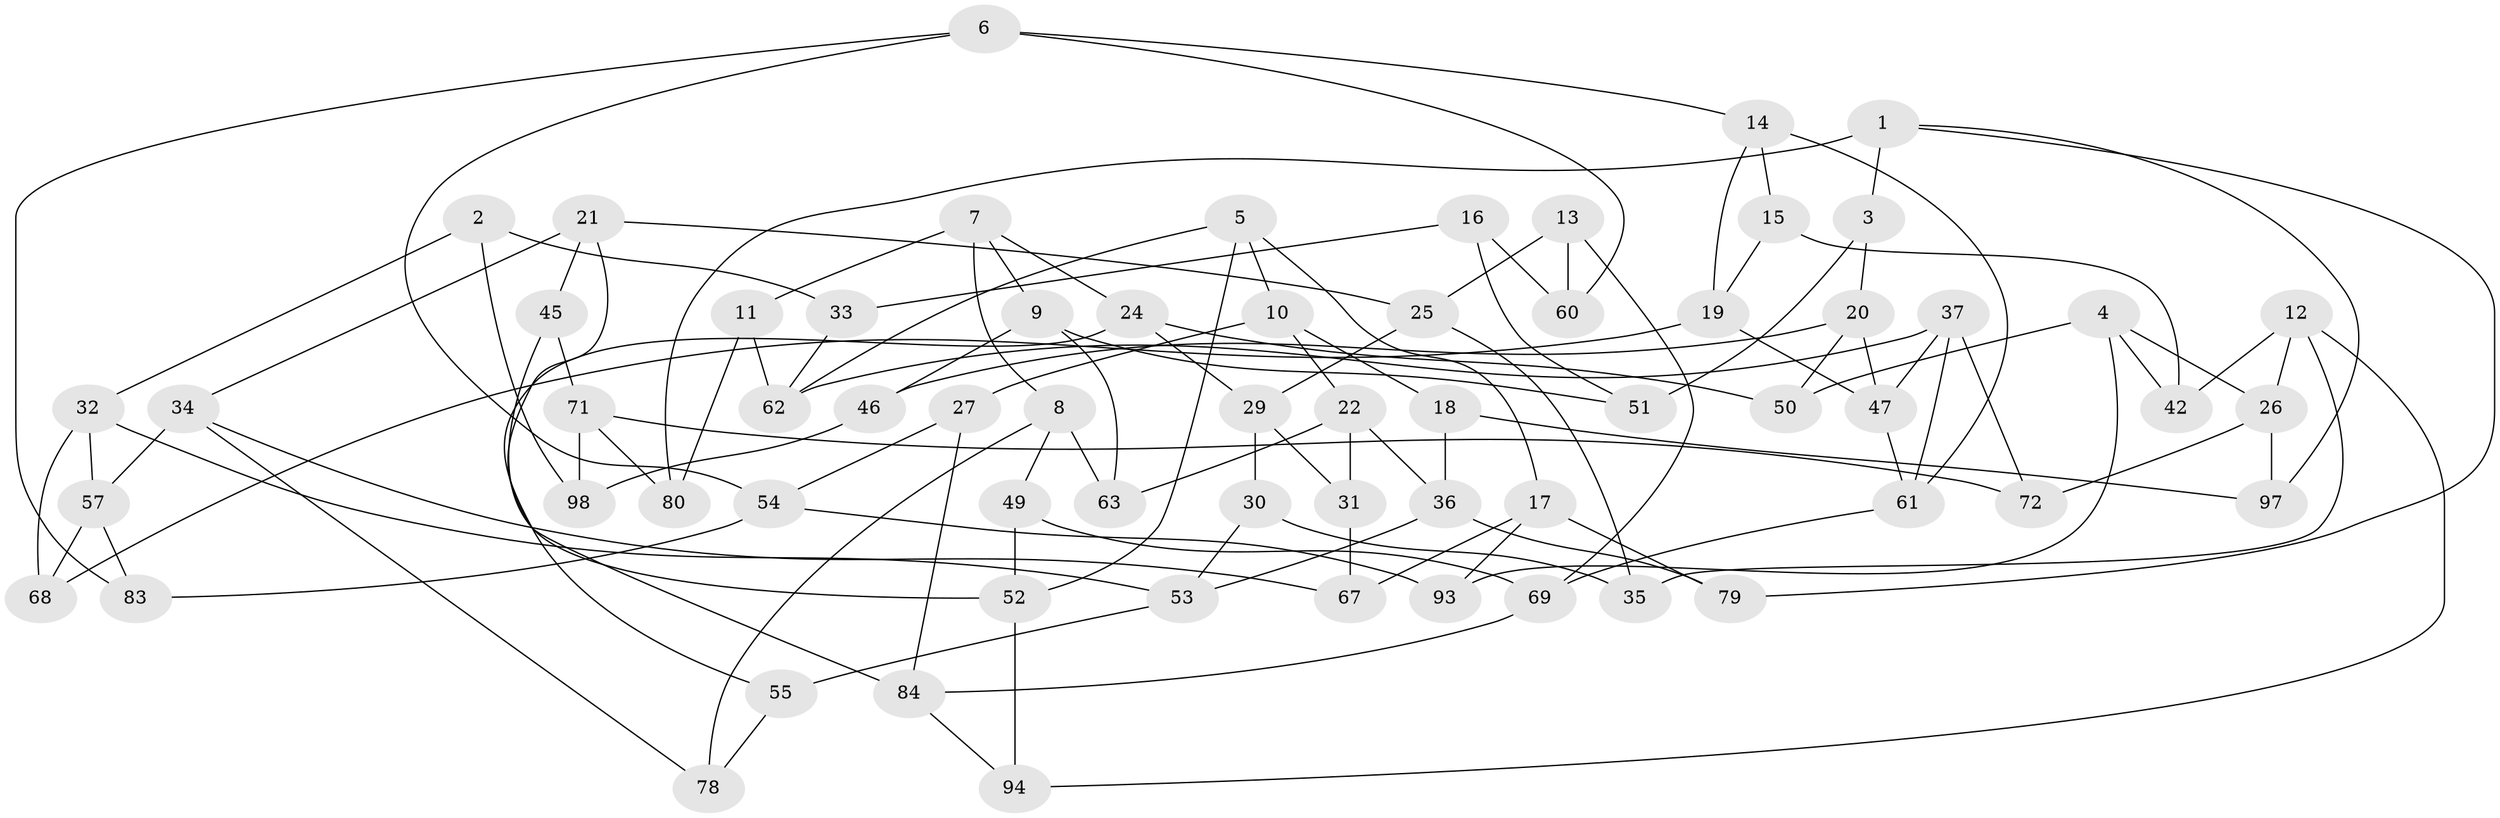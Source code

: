 // original degree distribution, {3: 1.0}
// Generated by graph-tools (version 1.1) at 2025/39/02/21/25 10:39:00]
// undirected, 65 vertices, 114 edges
graph export_dot {
graph [start="1"]
  node [color=gray90,style=filled];
  1 [super="+82"];
  2;
  3;
  4 [super="+70"];
  5 [super="+56"];
  6 [super="+99"];
  7 [super="+43"];
  8 [super="+81"];
  9 [super="+39"];
  10 [super="+41"];
  11;
  12 [super="+58"];
  13;
  14 [super="+65"];
  15;
  16 [super="+23"];
  17 [super="+85"];
  18;
  19 [super="+44"];
  20 [super="+48"];
  21 [super="+38"];
  22 [super="+64"];
  24 [super="+28"];
  25 [super="+76"];
  26 [super="+89"];
  27;
  29 [super="+40"];
  30;
  31;
  32 [super="+96"];
  33;
  34 [super="+74"];
  35;
  36 [super="+95"];
  37 [super="+87"];
  42;
  45;
  46;
  47 [super="+92"];
  49;
  50;
  51;
  52 [super="+86"];
  53 [super="+66"];
  54 [super="+59"];
  55;
  57 [super="+100"];
  60 [super="+73"];
  61 [super="+88"];
  62 [super="+91"];
  63;
  67;
  68;
  69 [super="+77"];
  71 [super="+75"];
  72;
  78;
  79;
  80;
  83;
  84 [super="+90"];
  93;
  94;
  97;
  98;
  1 -- 97;
  1 -- 80;
  1 -- 3;
  1 -- 79;
  2 -- 32;
  2 -- 98;
  2 -- 33;
  3 -- 51;
  3 -- 20;
  4 -- 50;
  4 -- 42;
  4 -- 93;
  4 -- 26;
  5 -- 17;
  5 -- 52;
  5 -- 10;
  5 -- 62;
  6 -- 60;
  6 -- 54;
  6 -- 83;
  6 -- 14;
  7 -- 9;
  7 -- 11;
  7 -- 8;
  7 -- 24;
  8 -- 78;
  8 -- 49;
  8 -- 63;
  9 -- 63;
  9 -- 51;
  9 -- 46;
  10 -- 18;
  10 -- 27;
  10 -- 22;
  11 -- 80;
  11 -- 62;
  12 -- 94;
  12 -- 42;
  12 -- 35;
  12 -- 26;
  13 -- 25;
  13 -- 69;
  13 -- 60;
  14 -- 19;
  14 -- 61;
  14 -- 15;
  15 -- 19;
  15 -- 42;
  16 -- 60 [weight=2];
  16 -- 51;
  16 -- 33;
  17 -- 93;
  17 -- 67;
  17 -- 79;
  18 -- 97;
  18 -- 36;
  19 -- 47;
  19 -- 68;
  20 -- 50;
  20 -- 46;
  20 -- 47;
  21 -- 45;
  21 -- 34;
  21 -- 25;
  21 -- 84;
  22 -- 36;
  22 -- 63;
  22 -- 31;
  24 -- 55;
  24 -- 50;
  24 -- 29;
  25 -- 35;
  25 -- 29;
  26 -- 72;
  26 -- 97;
  27 -- 84;
  27 -- 54;
  29 -- 30;
  29 -- 31;
  30 -- 53;
  30 -- 35;
  31 -- 67;
  32 -- 53;
  32 -- 57;
  32 -- 68;
  33 -- 62;
  34 -- 57;
  34 -- 67;
  34 -- 78;
  36 -- 53;
  36 -- 79;
  37 -- 47;
  37 -- 61;
  37 -- 72;
  37 -- 62;
  45 -- 52;
  45 -- 71;
  46 -- 98;
  47 -- 61;
  49 -- 69;
  49 -- 52;
  52 -- 94;
  53 -- 55;
  54 -- 83;
  54 -- 93;
  55 -- 78;
  57 -- 83;
  57 -- 68;
  61 -- 69;
  69 -- 84;
  71 -- 72;
  71 -- 80;
  71 -- 98;
  84 -- 94;
}
